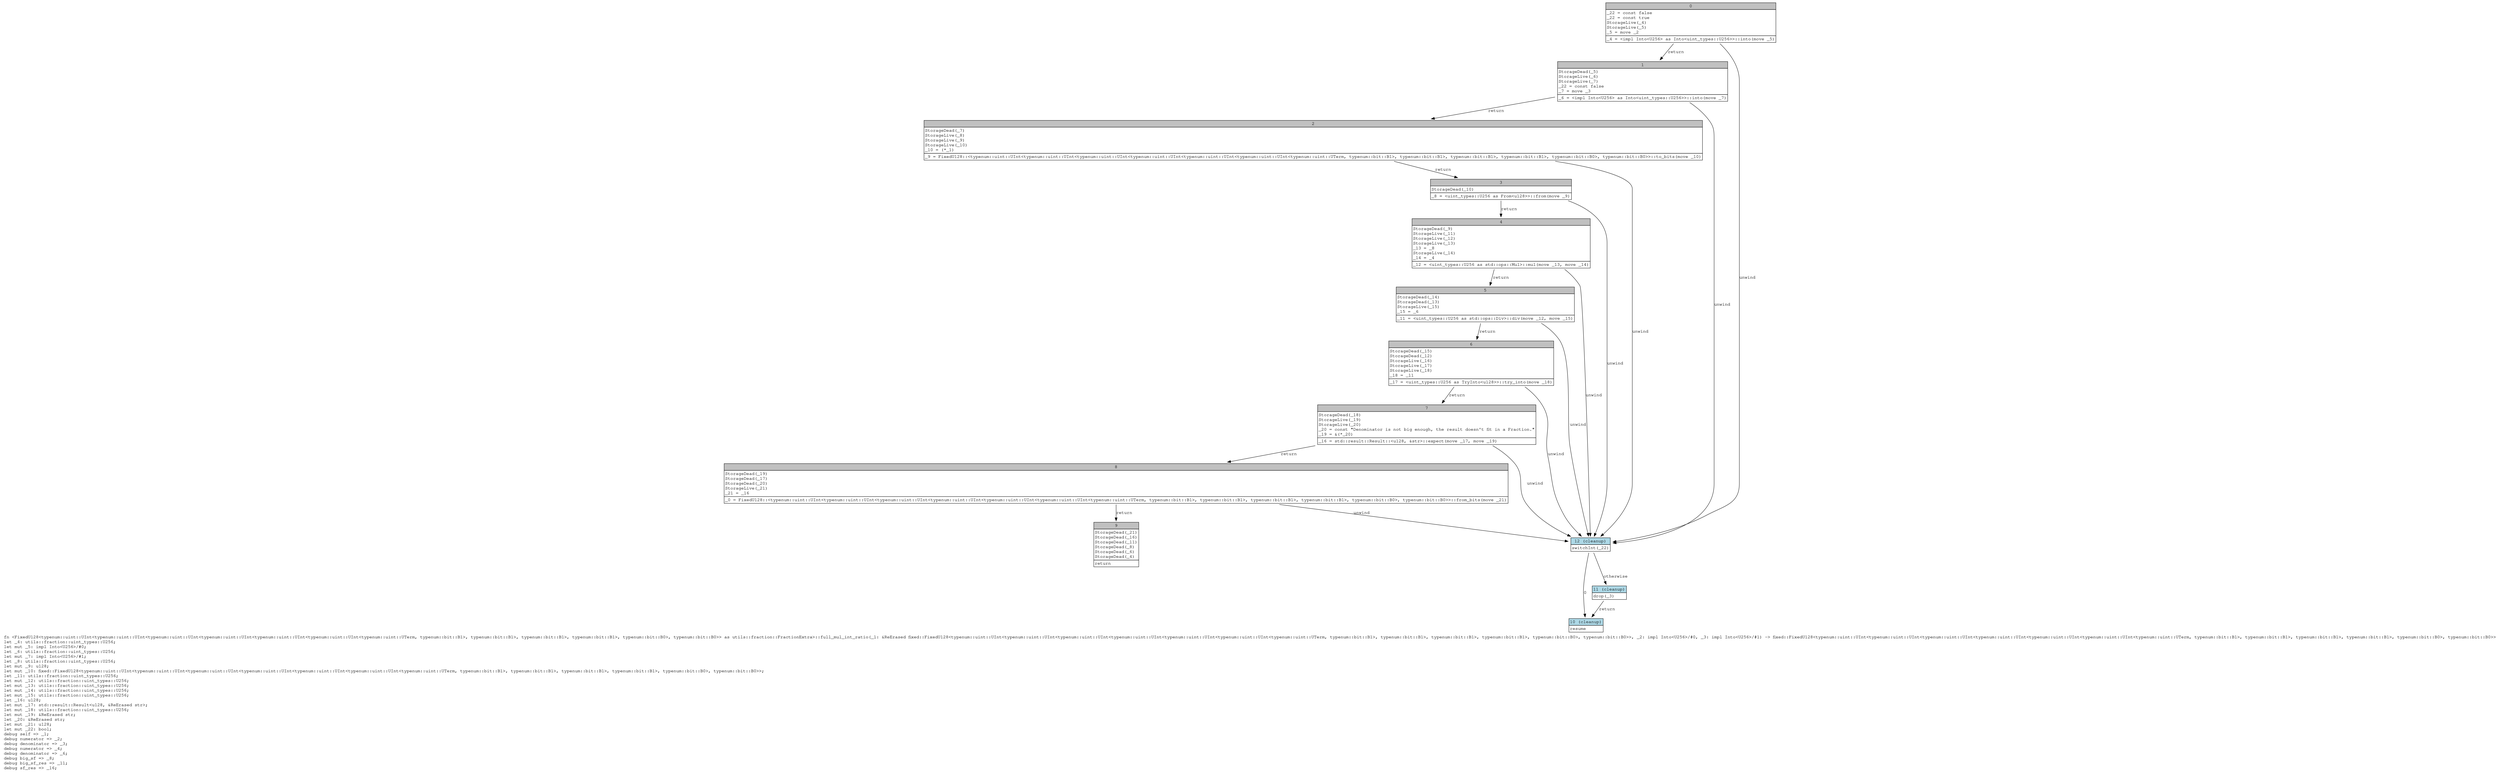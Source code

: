 digraph Mir_0_2391 {
    graph [fontname="Courier, monospace"];
    node [fontname="Courier, monospace"];
    edge [fontname="Courier, monospace"];
    label=<fn &lt;FixedU128&lt;typenum::uint::UInt&lt;typenum::uint::UInt&lt;typenum::uint::UInt&lt;typenum::uint::UInt&lt;typenum::uint::UInt&lt;typenum::uint::UInt&lt;typenum::uint::UTerm, typenum::bit::B1&gt;, typenum::bit::B1&gt;, typenum::bit::B1&gt;, typenum::bit::B1&gt;, typenum::bit::B0&gt;, typenum::bit::B0&gt;&gt; as utils::fraction::FractionExtra&gt;::full_mul_int_ratio(_1: &amp;ReErased fixed::FixedU128&lt;typenum::uint::UInt&lt;typenum::uint::UInt&lt;typenum::uint::UInt&lt;typenum::uint::UInt&lt;typenum::uint::UInt&lt;typenum::uint::UInt&lt;typenum::uint::UTerm, typenum::bit::B1&gt;, typenum::bit::B1&gt;, typenum::bit::B1&gt;, typenum::bit::B1&gt;, typenum::bit::B0&gt;, typenum::bit::B0&gt;&gt;, _2: impl Into&lt;U256&gt;/#0, _3: impl Into&lt;U256&gt;/#1) -&gt; fixed::FixedU128&lt;typenum::uint::UInt&lt;typenum::uint::UInt&lt;typenum::uint::UInt&lt;typenum::uint::UInt&lt;typenum::uint::UInt&lt;typenum::uint::UInt&lt;typenum::uint::UTerm, typenum::bit::B1&gt;, typenum::bit::B1&gt;, typenum::bit::B1&gt;, typenum::bit::B1&gt;, typenum::bit::B0&gt;, typenum::bit::B0&gt;&gt;<br align="left"/>let _4: utils::fraction::uint_types::U256;<br align="left"/>let mut _5: impl Into&lt;U256&gt;/#0;<br align="left"/>let _6: utils::fraction::uint_types::U256;<br align="left"/>let mut _7: impl Into&lt;U256&gt;/#1;<br align="left"/>let _8: utils::fraction::uint_types::U256;<br align="left"/>let mut _9: u128;<br align="left"/>let mut _10: fixed::FixedU128&lt;typenum::uint::UInt&lt;typenum::uint::UInt&lt;typenum::uint::UInt&lt;typenum::uint::UInt&lt;typenum::uint::UInt&lt;typenum::uint::UInt&lt;typenum::uint::UTerm, typenum::bit::B1&gt;, typenum::bit::B1&gt;, typenum::bit::B1&gt;, typenum::bit::B1&gt;, typenum::bit::B0&gt;, typenum::bit::B0&gt;&gt;;<br align="left"/>let _11: utils::fraction::uint_types::U256;<br align="left"/>let mut _12: utils::fraction::uint_types::U256;<br align="left"/>let mut _13: utils::fraction::uint_types::U256;<br align="left"/>let mut _14: utils::fraction::uint_types::U256;<br align="left"/>let mut _15: utils::fraction::uint_types::U256;<br align="left"/>let _16: u128;<br align="left"/>let mut _17: std::result::Result&lt;u128, &amp;ReErased str&gt;;<br align="left"/>let mut _18: utils::fraction::uint_types::U256;<br align="left"/>let mut _19: &amp;ReErased str;<br align="left"/>let _20: &amp;ReErased str;<br align="left"/>let mut _21: u128;<br align="left"/>let mut _22: bool;<br align="left"/>debug self =&gt; _1;<br align="left"/>debug numerator =&gt; _2;<br align="left"/>debug denominator =&gt; _3;<br align="left"/>debug numerator =&gt; _4;<br align="left"/>debug denominator =&gt; _6;<br align="left"/>debug big_sf =&gt; _8;<br align="left"/>debug big_sf_res =&gt; _11;<br align="left"/>debug sf_res =&gt; _16;<br align="left"/>>;
    bb0__0_2391 [shape="none", label=<<table border="0" cellborder="1" cellspacing="0"><tr><td bgcolor="gray" align="center" colspan="1">0</td></tr><tr><td align="left" balign="left">_22 = const false<br/>_22 = const true<br/>StorageLive(_4)<br/>StorageLive(_5)<br/>_5 = move _2<br/></td></tr><tr><td align="left">_4 = &lt;impl Into&lt;U256&gt; as Into&lt;uint_types::U256&gt;&gt;::into(move _5)</td></tr></table>>];
    bb1__0_2391 [shape="none", label=<<table border="0" cellborder="1" cellspacing="0"><tr><td bgcolor="gray" align="center" colspan="1">1</td></tr><tr><td align="left" balign="left">StorageDead(_5)<br/>StorageLive(_6)<br/>StorageLive(_7)<br/>_22 = const false<br/>_7 = move _3<br/></td></tr><tr><td align="left">_6 = &lt;impl Into&lt;U256&gt; as Into&lt;uint_types::U256&gt;&gt;::into(move _7)</td></tr></table>>];
    bb2__0_2391 [shape="none", label=<<table border="0" cellborder="1" cellspacing="0"><tr><td bgcolor="gray" align="center" colspan="1">2</td></tr><tr><td align="left" balign="left">StorageDead(_7)<br/>StorageLive(_8)<br/>StorageLive(_9)<br/>StorageLive(_10)<br/>_10 = (*_1)<br/></td></tr><tr><td align="left">_9 = FixedU128::&lt;typenum::uint::UInt&lt;typenum::uint::UInt&lt;typenum::uint::UInt&lt;typenum::uint::UInt&lt;typenum::uint::UInt&lt;typenum::uint::UInt&lt;typenum::uint::UTerm, typenum::bit::B1&gt;, typenum::bit::B1&gt;, typenum::bit::B1&gt;, typenum::bit::B1&gt;, typenum::bit::B0&gt;, typenum::bit::B0&gt;&gt;::to_bits(move _10)</td></tr></table>>];
    bb3__0_2391 [shape="none", label=<<table border="0" cellborder="1" cellspacing="0"><tr><td bgcolor="gray" align="center" colspan="1">3</td></tr><tr><td align="left" balign="left">StorageDead(_10)<br/></td></tr><tr><td align="left">_8 = &lt;uint_types::U256 as From&lt;u128&gt;&gt;::from(move _9)</td></tr></table>>];
    bb4__0_2391 [shape="none", label=<<table border="0" cellborder="1" cellspacing="0"><tr><td bgcolor="gray" align="center" colspan="1">4</td></tr><tr><td align="left" balign="left">StorageDead(_9)<br/>StorageLive(_11)<br/>StorageLive(_12)<br/>StorageLive(_13)<br/>_13 = _8<br/>StorageLive(_14)<br/>_14 = _4<br/></td></tr><tr><td align="left">_12 = &lt;uint_types::U256 as std::ops::Mul&gt;::mul(move _13, move _14)</td></tr></table>>];
    bb5__0_2391 [shape="none", label=<<table border="0" cellborder="1" cellspacing="0"><tr><td bgcolor="gray" align="center" colspan="1">5</td></tr><tr><td align="left" balign="left">StorageDead(_14)<br/>StorageDead(_13)<br/>StorageLive(_15)<br/>_15 = _6<br/></td></tr><tr><td align="left">_11 = &lt;uint_types::U256 as std::ops::Div&gt;::div(move _12, move _15)</td></tr></table>>];
    bb6__0_2391 [shape="none", label=<<table border="0" cellborder="1" cellspacing="0"><tr><td bgcolor="gray" align="center" colspan="1">6</td></tr><tr><td align="left" balign="left">StorageDead(_15)<br/>StorageDead(_12)<br/>StorageLive(_16)<br/>StorageLive(_17)<br/>StorageLive(_18)<br/>_18 = _11<br/></td></tr><tr><td align="left">_17 = &lt;uint_types::U256 as TryInto&lt;u128&gt;&gt;::try_into(move _18)</td></tr></table>>];
    bb7__0_2391 [shape="none", label=<<table border="0" cellborder="1" cellspacing="0"><tr><td bgcolor="gray" align="center" colspan="1">7</td></tr><tr><td align="left" balign="left">StorageDead(_18)<br/>StorageLive(_19)<br/>StorageLive(_20)<br/>_20 = const &quot;Denominator is not big enough, the result doesn't fit in a Fraction.&quot;<br/>_19 = &amp;(*_20)<br/></td></tr><tr><td align="left">_16 = std::result::Result::&lt;u128, &amp;str&gt;::expect(move _17, move _19)</td></tr></table>>];
    bb8__0_2391 [shape="none", label=<<table border="0" cellborder="1" cellspacing="0"><tr><td bgcolor="gray" align="center" colspan="1">8</td></tr><tr><td align="left" balign="left">StorageDead(_19)<br/>StorageDead(_17)<br/>StorageDead(_20)<br/>StorageLive(_21)<br/>_21 = _16<br/></td></tr><tr><td align="left">_0 = FixedU128::&lt;typenum::uint::UInt&lt;typenum::uint::UInt&lt;typenum::uint::UInt&lt;typenum::uint::UInt&lt;typenum::uint::UInt&lt;typenum::uint::UInt&lt;typenum::uint::UTerm, typenum::bit::B1&gt;, typenum::bit::B1&gt;, typenum::bit::B1&gt;, typenum::bit::B1&gt;, typenum::bit::B0&gt;, typenum::bit::B0&gt;&gt;::from_bits(move _21)</td></tr></table>>];
    bb9__0_2391 [shape="none", label=<<table border="0" cellborder="1" cellspacing="0"><tr><td bgcolor="gray" align="center" colspan="1">9</td></tr><tr><td align="left" balign="left">StorageDead(_21)<br/>StorageDead(_16)<br/>StorageDead(_11)<br/>StorageDead(_8)<br/>StorageDead(_6)<br/>StorageDead(_4)<br/></td></tr><tr><td align="left">return</td></tr></table>>];
    bb10__0_2391 [shape="none", label=<<table border="0" cellborder="1" cellspacing="0"><tr><td bgcolor="lightblue" align="center" colspan="1">10 (cleanup)</td></tr><tr><td align="left">resume</td></tr></table>>];
    bb11__0_2391 [shape="none", label=<<table border="0" cellborder="1" cellspacing="0"><tr><td bgcolor="lightblue" align="center" colspan="1">11 (cleanup)</td></tr><tr><td align="left">drop(_3)</td></tr></table>>];
    bb12__0_2391 [shape="none", label=<<table border="0" cellborder="1" cellspacing="0"><tr><td bgcolor="lightblue" align="center" colspan="1">12 (cleanup)</td></tr><tr><td align="left">switchInt(_22)</td></tr></table>>];
    bb0__0_2391 -> bb1__0_2391 [label="return"];
    bb0__0_2391 -> bb12__0_2391 [label="unwind"];
    bb1__0_2391 -> bb2__0_2391 [label="return"];
    bb1__0_2391 -> bb12__0_2391 [label="unwind"];
    bb2__0_2391 -> bb3__0_2391 [label="return"];
    bb2__0_2391 -> bb12__0_2391 [label="unwind"];
    bb3__0_2391 -> bb4__0_2391 [label="return"];
    bb3__0_2391 -> bb12__0_2391 [label="unwind"];
    bb4__0_2391 -> bb5__0_2391 [label="return"];
    bb4__0_2391 -> bb12__0_2391 [label="unwind"];
    bb5__0_2391 -> bb6__0_2391 [label="return"];
    bb5__0_2391 -> bb12__0_2391 [label="unwind"];
    bb6__0_2391 -> bb7__0_2391 [label="return"];
    bb6__0_2391 -> bb12__0_2391 [label="unwind"];
    bb7__0_2391 -> bb8__0_2391 [label="return"];
    bb7__0_2391 -> bb12__0_2391 [label="unwind"];
    bb8__0_2391 -> bb9__0_2391 [label="return"];
    bb8__0_2391 -> bb12__0_2391 [label="unwind"];
    bb11__0_2391 -> bb10__0_2391 [label="return"];
    bb12__0_2391 -> bb10__0_2391 [label="0"];
    bb12__0_2391 -> bb11__0_2391 [label="otherwise"];
}
